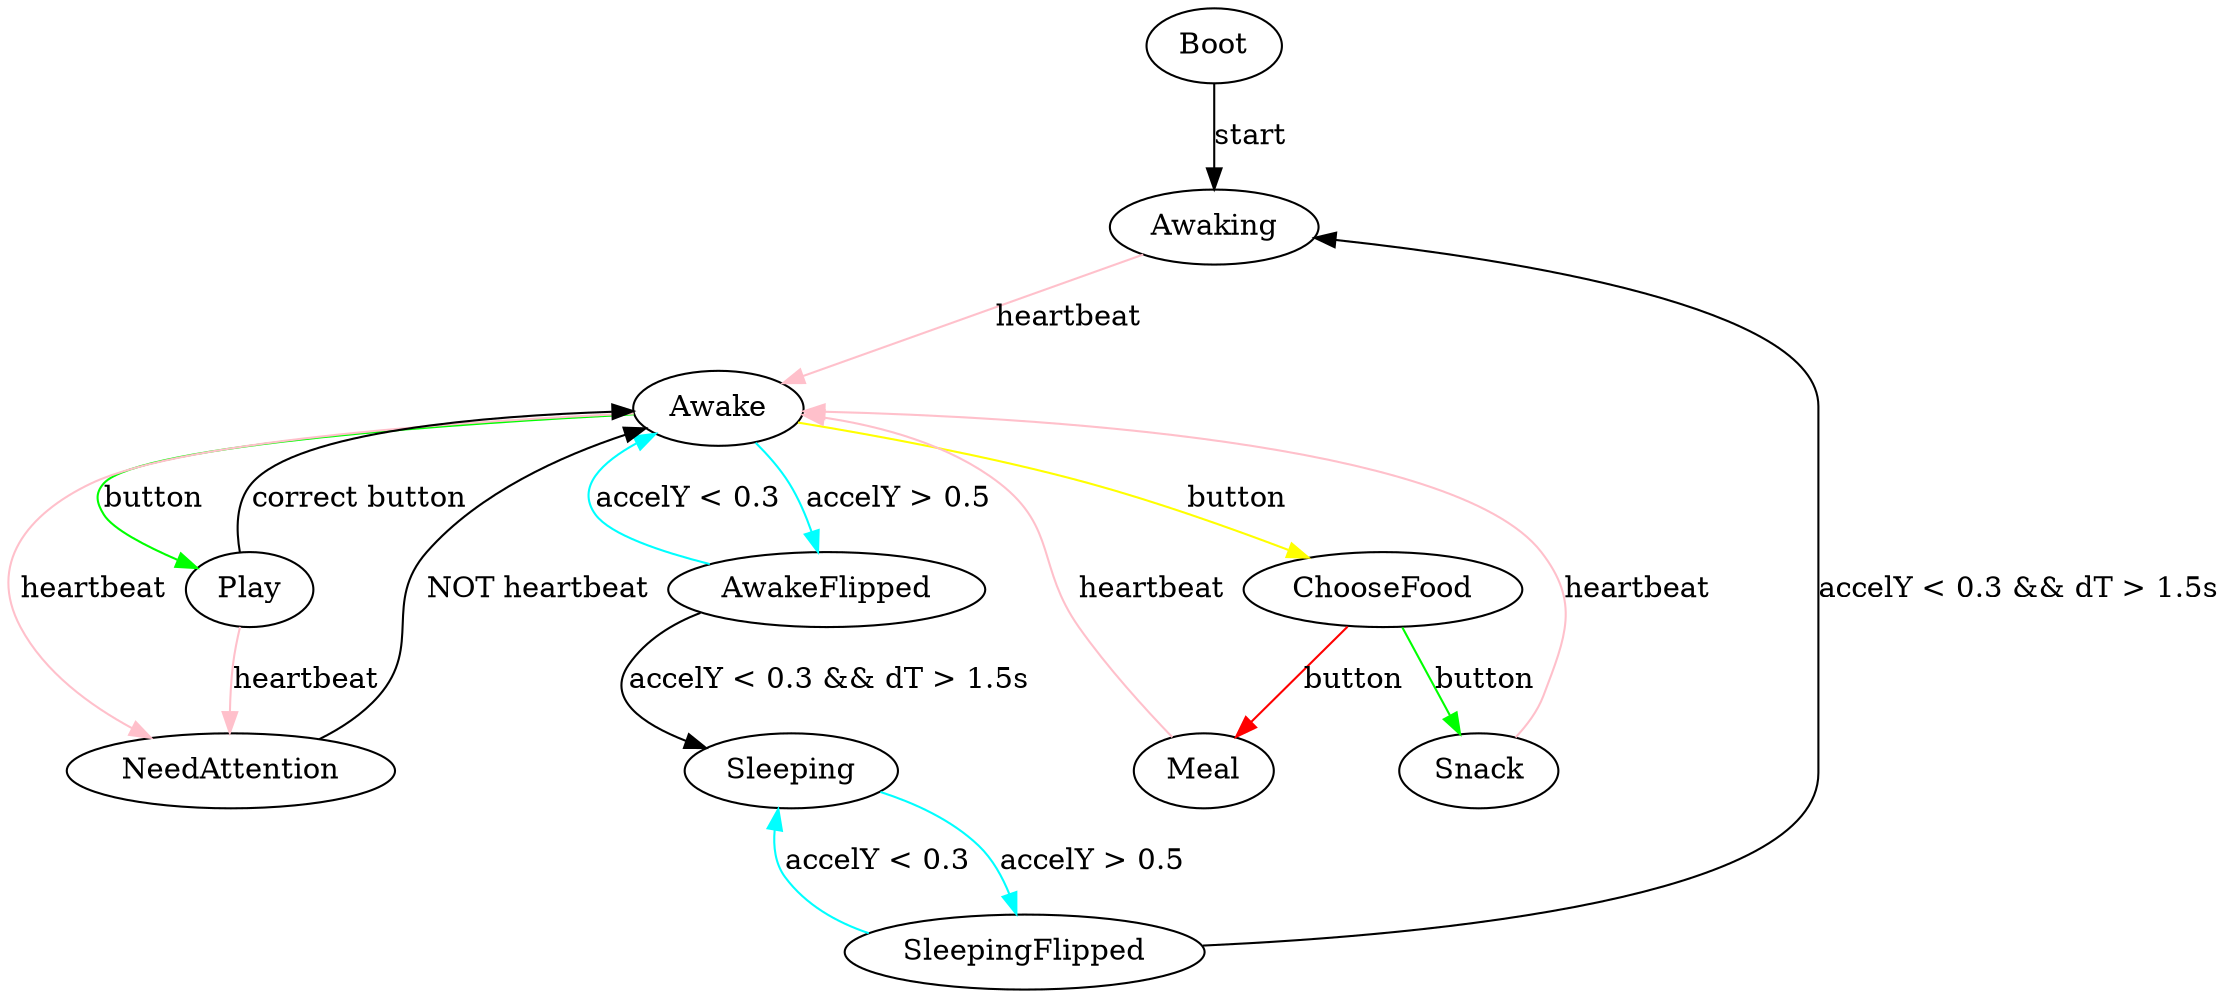 digraph virtualpet {
    Boot -> Awaking [label="start"];
    Awaking -> Awake [label="heartbeat", color="pink"];

    Awake -> AwakeFlipped [label="accelY > 0.5", color="cyan"];
    AwakeFlipped -> Awake [label="accelY < 0.3", color="cyan"];
    AwakeFlipped -> Sleeping [label="accelY < 0.3 && dT > 1.5s"];

    Sleeping -> SleepingFlipped [label="accelY > 0.5", color="cyan"];
    SleepingFlipped -> Sleeping [label="accelY < 0.3", color="cyan"];
    SleepingFlipped -> Awaking [label="accelY < 0.3 && dT > 1.5s"];

    Awake -> Play [label="button", color="green"];
    Play -> Awake [label="correct button"];

    Awake -> NeedAttention [label="heartbeat", color="pink"];
    Play -> NeedAttention [label="heartbeat", color="pink"];
    NeedAttention -> Awake [label="NOT heartbeat"];

    Awake -> ChooseFood [label="button", color="yellow"];
    ChooseFood -> Snack [label="button", color="green"];
    ChooseFood -> Meal  [label="button", color="red"];
    Snack -> Awake [label="heartbeat", color="pink"];
    Meal -> Awake [label="heartbeat", color="pink"];
}
